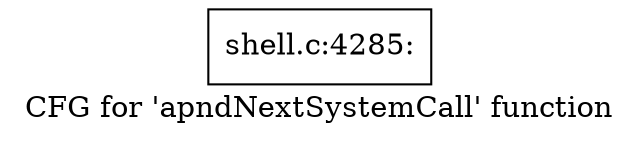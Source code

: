 digraph "CFG for 'apndNextSystemCall' function" {
	label="CFG for 'apndNextSystemCall' function";

	Node0x560276936c20 [shape=record,label="{shell.c:4285:}"];
}
